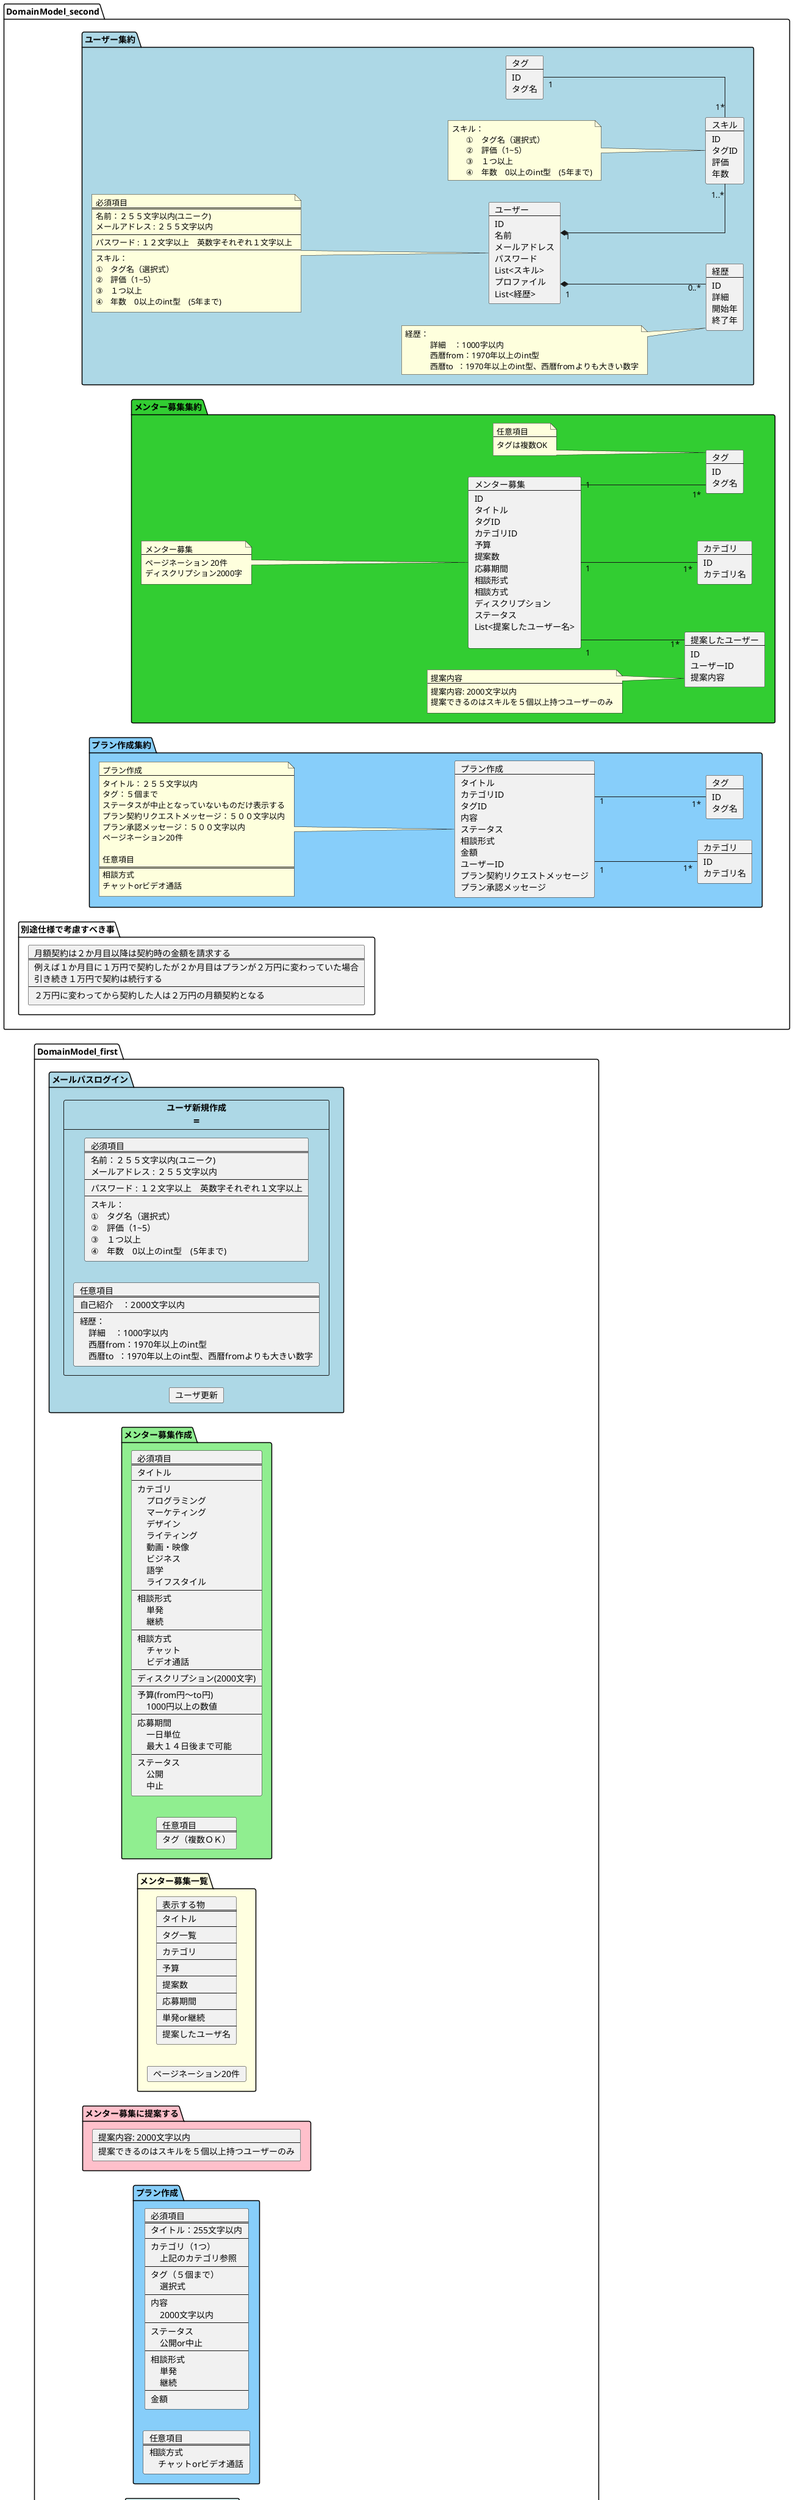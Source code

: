 @startuml curriculum
allowmixing
hide circle
skinparam linetype ortho

left to right direction


package DomainModel_second {

    package ユーザー集約 #lightblue
    {
        card ユーザー[
            ユーザー
            --
            ID
            名前
            メールアドレス
            パスワード
            List<スキル>
            プロファイル
            List<経歴>
        ]

        card スキル[
            スキル
            --
            ID
            タグID
            評価
            年数
        ]

        card 経歴 [
            経歴
            --
            ID
            詳細
            開始年
            終了年
        ]

        card タグ_ユーザー集約[
            タグ
            --
            ID
            タグ名
        ]

        ユーザー "1" *-- "0..*" 経歴
        ユーザー "1" *-- "1..*" スキル
        タグ_ユーザー集約 "1" -- "1*" スキル
        
        note left of ユーザー 
            必須項目
            ==
            名前：２５５文字以内(ユニーク)
            メールアドレス : ２５５文字以内
            --
            パスワード : １２文字以上　英数字それぞれ１文字以上
            --
            スキル：
            ①　タグ名（選択式）
            ②　評価（1~5）
            ③　１つ以上
            ④　年数　0以上のint型　(5年まで)
    end note

    note left of 経歴
    経歴：
                詳細    ：1000字以内
                西暦from：1970年以上のint型
                西暦to  ：1970年以上のint型、西暦fromよりも大きい数字
    end note

    note left of スキル
     スキル：
            ①　タグ名（選択式）
            ②　評価（1~5）
            ③　１つ以上
            ④　年数　0以上のint型　(5年まで)
    end note
    }

    package メンター募集集約 #LimeGreen
    {
        card メンター募集_メンター募集集約[
            メンター募集
            --
            ID
            タイトル
            タグID
            カテゴリID
            予算
            提案数
            応募期間
            相談形式
            相談方式
            ディスクリプション
            ステータス
            List<提案したユーザー名>
            
        ]
        card タグ_メンター募集集約[
            タグ
            --
            ID
            タグ名
        ]
        card カテゴリ_メンター募集集約[
            カテゴリ
            --
            ID
            カテゴリ名
        ]

        card 提案したユーザー_メンター募集集約[
            提案したユーザー
            --
            ID
            ユーザーID
            提案内容
        ]
        
        メンター募集_メンター募集集約 "1" -- "1*" タグ_メンター募集集約
        メンター募集_メンター募集集約 "1" -- "1*" カテゴリ_メンター募集集約
        メンター募集_メンター募集集約 "1" -- "1*" 提案したユーザー_メンター募集集約

        note left of メンター募集_メンター募集集約
        メンター募集
        --
        ページネーション 20件
        ディスクリプション2000字
        end note

        note left of タグ_メンター募集集約
        任意項目
        --
        タグは複数OK
        end note

        note left of 提案したユーザー_メンター募集集約
        提案内容
        --
        提案内容: 2000文字以内
        提案できるのはスキルを５個以上持つユーザーのみ
        end note

    }

    package プラン作成集約 #LightSkyBlue
    {
        card プラン作成_プラン作成集約[
            プラン作成
            --
            タイトル
            カテゴリID
            タグID
            内容
            ステータス
            相談形式
            金額
            ユーザーID
            プラン契約リクエストメッセージ
            プラン承認メッセージ            
        ]

        card カテゴリ_プラン作成集約 [
            カテゴリ
            --
            ID
            カテゴリ名
        ]

        card タグ_プラン作成集約 [
            タグ
            --
            ID
            タグ名
        ]
        プラン作成_プラン作成集約 "1" -- "1*" タグ_プラン作成集約
        プラン作成_プラン作成集約 "1" -- "1*" カテゴリ_プラン作成集約

        note left of プラン作成_プラン作成集約
        プラン作成 
        --
        タイトル：２５５文字以内
        タグ：５個まで
        ステータスが中止となっていないものだけ表示する
        プラン契約リクエストメッセージ：５００文字以内
        プラン承認メッセージ：５００文字以内
        ページネーション20件

        任意項目
        ==
        相談方式
        チャットorビデオ通話
        end note


    }  
    package 別途仕様で考慮すべき事{
        card 月額契約[
            月額契約は２か月目以降は契約時の金額を請求する
            ==
            例えば１か月目に１万円で契約したが２か月目はプランが２万円に変わっていた場合
            引き続き１万円で契約は続行する
            --
            ２万円に変わってから契約した人は２万円の月額契約となる
        ]
    }
}



package DomainModel_first {

    package メールパスログイン #lightblue
    {
        card ユーザ更新[
            ユーザ更新
        ]
        
        card ユーザ新規作成[
            ユーザ新規作成
            ==
        ]
        package ユーザ新規作成{
        card 必須項目[
            必須項目
            ==
            名前：２５５文字以内(ユニーク)
            メールアドレス : ２５５文字以内
            --
            パスワード : １２文字以上　英数字それぞれ１文字以上
            --
            スキル：
            ①　タグ名（選択式）
            ②　評価（1~5）
            ③　１つ以上
            ④　年数　0以上のint型　(5年まで)
        ]
        card 任意項目[
            任意項目
            ==
            自己紹介　：2000文字以内
            --
            経歴：
                詳細    ：1000字以内
                西暦from：1970年以上のint型
                西暦to  ：1970年以上のint型、西暦fromよりも大きい数字
        ]
        }
    }
    package メンター募集作成 #lightgreen
    {
        card メンター募集必須項目[
            必須項目
            ==
            タイトル
            --
            カテゴリ
                プログラミング
                マーケティング
                デザイン
                ライティング
                動画・映像
                ビジネス
                語学
                ライフスタイル
            --
            相談形式
                単発
                継続
            --
            相談方式
                チャット
                ビデオ通話
            --
            ディスクリプション(2000文字)
            --
            予算(from円～to円)
                1000円以上の数値
            --
            応募期間
                一日単位
                最大１４日後まで可能
            --
            ステータス
                公開
                中止
        ]
        card メンター募集任意項目[
           任意項目
           ==
           タグ（複数ＯＫ）
        ]
    }

    package メンター募集一覧 #lightyellow
    {
        card 表示するものメンター募集一覧 [
            表示する物
            ==
            タイトル
            --
            タグ一覧
            --
            カテゴリ
            --
            予算
            --
            提案数
            --
            応募期間
            --
            単発or継続
            --
            提案したユーザ名
        ]
        card ページネーション20件メンター募集一覧 [
            ページネーション20件
        ]
    }

    package メンター募集に提案する #pink
    {
        card メンター募集提案内容 [
           提案内容: 2000文字以内
           --
           提案できるのはスキルを５個以上持つユーザーのみ
        ]
    }

    package プラン作成 #LightSkyBlue
    {
        card 必須項目プラン作成[
            必須項目
            ==
            タイトル：255文字以内
            --
            カテゴリ（1つ）
                上記のカテゴリ参照
            --
            タグ（５個まで）
                選択式
            --
            内容
                2000文字以内
            --
            ステータス 
                公開or中止
            --
            相談形式
                単発
                継続
            --
            金額
        ]
        card 任意項目プラン作成[
            任意項目
            ==
            相談方式
                チャットorビデオ通話
        ]
    }

    package プラン契約リクエストを送る #LightCyan
    {
        card メッセージプラン契約リクエスト[
           メッセージ：最大５００文字
        ]
    }

    package プランへの契約を承認する #GreenYellow
    {
        card メッセージプラン契約承認[
           メッセージ：最大５００文字
        ]
    }

    package プラン一覧 #LightSeaGreen
    {
        card 表示するものプラン一覧 [
            表示する物
            ==
            タイトル
            --
            カテゴリ
            --
            タグ
            --
            内容
            --
            ステータス
            --
            料金体系
            --
            相談方式
            --
            プランを作成したユーザー名
        ]
        card ステータスが中止となっていないものだけ表示する[
            ステータスが「中止」となっていないものだけ表示する
        ]
        
        card ページネーション20件プラン一覧 [
            ページネーション20件
        ]
    }

    package 別途仕様で考慮すべき事{
        card 月額契約[
            月額契約は２か月目以降は契約時の金額を請求する
            ==
            例えば１か月目に１万円で契約したが２か月目はプランが２万円に変わっていた場合
            引き続き１万円で契約は続行する
            --
            ２万円に変わってから契約した人は２万円の月額契約となる
        ]

    }
   
}
@enduml